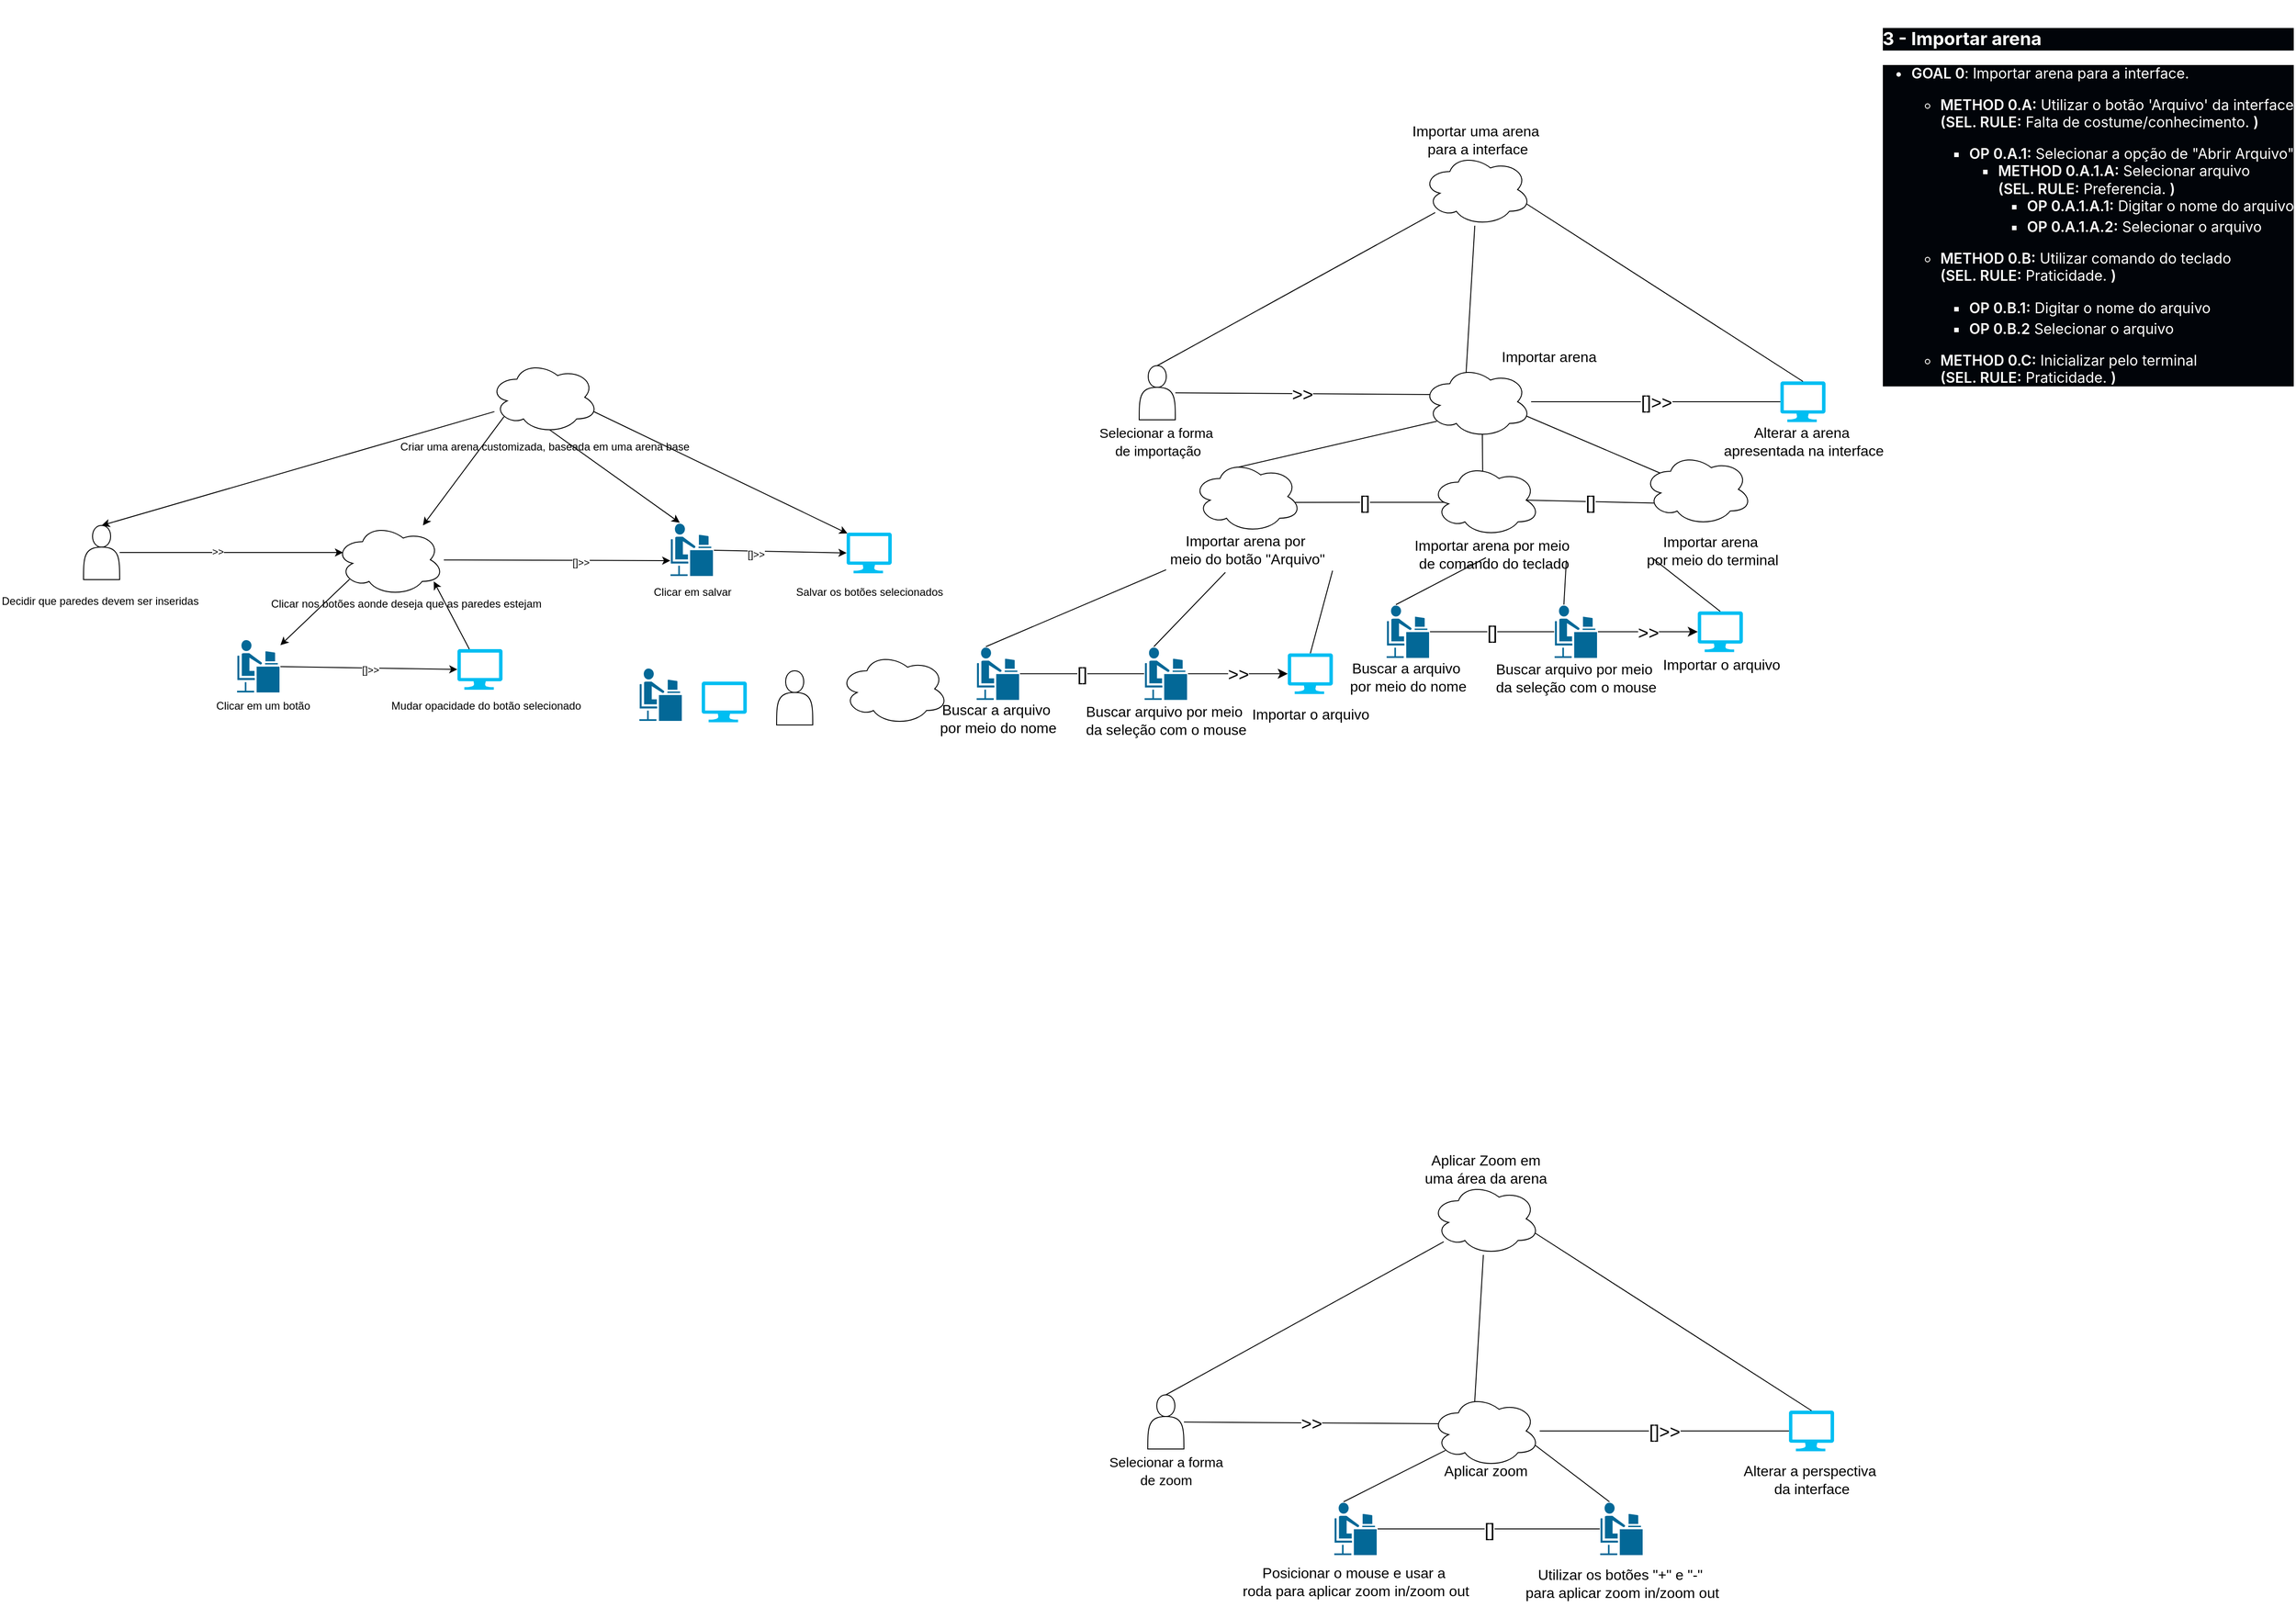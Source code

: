 <mxfile version="28.2.4">
  <diagram id="hxTzIv7vpmgUYz71Nf99" name="Página-1">
    <mxGraphModel dx="1486" dy="1631" grid="1" gridSize="10" guides="1" tooltips="1" connect="1" arrows="1" fold="1" page="0" pageScale="1" pageWidth="827" pageHeight="1169" math="0" shadow="0">
      <root>
        <mxCell id="0" />
        <mxCell id="1" parent="0" />
        <mxCell id="KDZxVL8id48o2jDcS9Ab-3" value="" style="shape=actor;whiteSpace=wrap;html=1;" vertex="1" parent="1">
          <mxGeometry x="930" y="83" width="40" height="60" as="geometry" />
        </mxCell>
        <mxCell id="KDZxVL8id48o2jDcS9Ab-5" style="rounded=0;orthogonalLoop=1;jettySize=auto;html=1;entryX=0.5;entryY=0;entryDx=0;entryDy=0;" edge="1" parent="1" source="KDZxVL8id48o2jDcS9Ab-10" target="KDZxVL8id48o2jDcS9Ab-8">
          <mxGeometry relative="1" as="geometry" />
        </mxCell>
        <mxCell id="KDZxVL8id48o2jDcS9Ab-6" style="edgeStyle=orthogonalEdgeStyle;rounded=0;orthogonalLoop=1;jettySize=auto;html=1;entryX=0.07;entryY=0.4;entryDx=0;entryDy=0;entryPerimeter=0;" edge="1" parent="1" source="KDZxVL8id48o2jDcS9Ab-8" target="KDZxVL8id48o2jDcS9Ab-21">
          <mxGeometry relative="1" as="geometry">
            <mxPoint x="491.99" y="-48" as="targetPoint" />
          </mxGeometry>
        </mxCell>
        <mxCell id="KDZxVL8id48o2jDcS9Ab-7" value="&amp;gt;&amp;gt;" style="edgeLabel;html=1;align=center;verticalAlign=middle;resizable=0;points=[];" vertex="1" connectable="0" parent="KDZxVL8id48o2jDcS9Ab-6">
          <mxGeometry x="-0.123" y="1" relative="1" as="geometry">
            <mxPoint as="offset" />
          </mxGeometry>
        </mxCell>
        <mxCell id="KDZxVL8id48o2jDcS9Ab-8" value="" style="shape=actor;whiteSpace=wrap;html=1;" vertex="1" parent="1">
          <mxGeometry x="162.5" y="-78" width="40" height="60" as="geometry" />
        </mxCell>
        <mxCell id="KDZxVL8id48o2jDcS9Ab-9" style="edgeStyle=none;rounded=0;orthogonalLoop=1;jettySize=auto;html=1;exitX=0.13;exitY=0.77;exitDx=0;exitDy=0;exitPerimeter=0;" edge="1" parent="1" source="KDZxVL8id48o2jDcS9Ab-10">
          <mxGeometry relative="1" as="geometry">
            <mxPoint x="538.36" y="-78" as="targetPoint" />
          </mxGeometry>
        </mxCell>
        <mxCell id="KDZxVL8id48o2jDcS9Ab-10" value="" style="ellipse;shape=cloud;whiteSpace=wrap;html=1;" vertex="1" parent="1">
          <mxGeometry x="612.5" y="-260" width="120" height="80" as="geometry" />
        </mxCell>
        <mxCell id="KDZxVL8id48o2jDcS9Ab-11" value="Criar uma arena customizada, baseada em uma arena base" style="text;html=1;align=center;verticalAlign=middle;resizable=0;points=[];autosize=1;strokeColor=none;fillColor=none;" vertex="1" parent="1">
          <mxGeometry x="502.5" y="-180" width="340" height="30" as="geometry" />
        </mxCell>
        <mxCell id="KDZxVL8id48o2jDcS9Ab-12" value="Decidir que paredes devem ser inseridas" style="text;whiteSpace=wrap;" vertex="1" parent="1">
          <mxGeometry x="70" y="-8" width="225" height="40" as="geometry" />
        </mxCell>
        <mxCell id="KDZxVL8id48o2jDcS9Ab-13" value="Salvar os botões selecionados" style="text;whiteSpace=wrap;align=center;" vertex="1" parent="1">
          <mxGeometry x="932.5" y="-18" width="200" height="40" as="geometry" />
        </mxCell>
        <mxCell id="KDZxVL8id48o2jDcS9Ab-14" value="" style="shape=mxgraph.cisco.people.androgenous_person;html=1;pointerEvents=1;dashed=0;fillColor=#036897;strokeColor=#ffffff;strokeWidth=2;verticalLabelPosition=bottom;verticalAlign=top;align=center;outlineConnect=0;" vertex="1" parent="1">
          <mxGeometry x="811.5" y="-81" width="49" height="60" as="geometry" />
        </mxCell>
        <mxCell id="KDZxVL8id48o2jDcS9Ab-15" value="Clicar nos botões aonde deseja que as paredes estejam" style="text;whiteSpace=wrap;align=center;" vertex="1" parent="1">
          <mxGeometry x="354.5" y="-5" width="330" height="40" as="geometry" />
        </mxCell>
        <mxCell id="KDZxVL8id48o2jDcS9Ab-16" value="Clicar em salvar" style="text;whiteSpace=wrap;align=center;" vertex="1" parent="1">
          <mxGeometry x="777" y="-18" width="120" height="40" as="geometry" />
        </mxCell>
        <mxCell id="KDZxVL8id48o2jDcS9Ab-17" value="" style="verticalLabelPosition=bottom;html=1;verticalAlign=top;align=center;strokeColor=none;fillColor=#00BEF2;shape=mxgraph.azure.computer;pointerEvents=1;" vertex="1" parent="1">
          <mxGeometry x="1007.5" y="-70" width="50" height="45" as="geometry" />
        </mxCell>
        <mxCell id="KDZxVL8id48o2jDcS9Ab-18" style="edgeStyle=none;rounded=0;orthogonalLoop=1;jettySize=auto;html=1;exitX=0.55;exitY=0.95;exitDx=0;exitDy=0;exitPerimeter=0;entryX=0.23;entryY=0;entryDx=0;entryDy=0;entryPerimeter=0;" edge="1" parent="1" source="KDZxVL8id48o2jDcS9Ab-10" target="KDZxVL8id48o2jDcS9Ab-14">
          <mxGeometry relative="1" as="geometry" />
        </mxCell>
        <mxCell id="KDZxVL8id48o2jDcS9Ab-19" style="edgeStyle=none;rounded=0;orthogonalLoop=1;jettySize=auto;html=1;exitX=0.96;exitY=0.7;exitDx=0;exitDy=0;exitPerimeter=0;entryX=0.02;entryY=0.02;entryDx=0;entryDy=0;entryPerimeter=0;" edge="1" parent="1" source="KDZxVL8id48o2jDcS9Ab-10" target="KDZxVL8id48o2jDcS9Ab-17">
          <mxGeometry relative="1" as="geometry" />
        </mxCell>
        <mxCell id="KDZxVL8id48o2jDcS9Ab-20" style="edgeStyle=none;html=1;exitX=0.13;exitY=0.77;exitDx=0;exitDy=0;exitPerimeter=0;" edge="1" parent="1" source="KDZxVL8id48o2jDcS9Ab-21" target="KDZxVL8id48o2jDcS9Ab-22">
          <mxGeometry relative="1" as="geometry" />
        </mxCell>
        <mxCell id="KDZxVL8id48o2jDcS9Ab-21" value="" style="ellipse;shape=cloud;whiteSpace=wrap;html=1;" vertex="1" parent="1">
          <mxGeometry x="441.5" y="-80" width="120" height="80" as="geometry" />
        </mxCell>
        <mxCell id="KDZxVL8id48o2jDcS9Ab-22" value="" style="shape=mxgraph.cisco.people.androgenous_person;html=1;pointerEvents=1;dashed=0;fillColor=#036897;strokeColor=#ffffff;strokeWidth=2;verticalLabelPosition=bottom;verticalAlign=top;align=center;outlineConnect=0;" vertex="1" parent="1">
          <mxGeometry x="331.5" y="48" width="49" height="60" as="geometry" />
        </mxCell>
        <mxCell id="KDZxVL8id48o2jDcS9Ab-23" value="" style="verticalLabelPosition=bottom;html=1;verticalAlign=top;align=center;strokeColor=none;fillColor=#00BEF2;shape=mxgraph.azure.computer;pointerEvents=1;" vertex="1" parent="1">
          <mxGeometry x="576.5" y="59" width="50" height="45" as="geometry" />
        </mxCell>
        <mxCell id="KDZxVL8id48o2jDcS9Ab-24" style="edgeStyle=none;html=1;entryX=0.907;entryY=0.8;entryDx=0;entryDy=0;entryPerimeter=0;" edge="1" parent="1" source="KDZxVL8id48o2jDcS9Ab-23" target="KDZxVL8id48o2jDcS9Ab-21">
          <mxGeometry relative="1" as="geometry" />
        </mxCell>
        <mxCell id="KDZxVL8id48o2jDcS9Ab-25" style="edgeStyle=none;html=1;entryX=0;entryY=0.5;entryDx=0;entryDy=0;entryPerimeter=0;" edge="1" parent="1" source="KDZxVL8id48o2jDcS9Ab-22" target="KDZxVL8id48o2jDcS9Ab-23">
          <mxGeometry relative="1" as="geometry" />
        </mxCell>
        <mxCell id="KDZxVL8id48o2jDcS9Ab-26" value="[]&amp;gt;&amp;gt;" style="edgeLabel;html=1;align=center;verticalAlign=middle;resizable=0;points=[];" vertex="1" connectable="0" parent="KDZxVL8id48o2jDcS9Ab-25">
          <mxGeometry x="0.009" y="-2" relative="1" as="geometry">
            <mxPoint as="offset" />
          </mxGeometry>
        </mxCell>
        <mxCell id="KDZxVL8id48o2jDcS9Ab-27" value="Clicar em um botão" style="text;html=1;align=center;verticalAlign=middle;resizable=0;points=[];autosize=1;strokeColor=none;fillColor=none;" vertex="1" parent="1">
          <mxGeometry x="299.5" y="109" width="122" height="26" as="geometry" />
        </mxCell>
        <mxCell id="KDZxVL8id48o2jDcS9Ab-28" value="Mudar opacidade do botão selecionado" style="text;html=1;align=center;verticalAlign=middle;resizable=0;points=[];autosize=1;strokeColor=none;fillColor=none;" vertex="1" parent="1">
          <mxGeometry x="493.5" y="109" width="228" height="26" as="geometry" />
        </mxCell>
        <mxCell id="KDZxVL8id48o2jDcS9Ab-29" style="edgeStyle=none;html=1;entryX=0.016;entryY=0.7;entryDx=0;entryDy=0;entryPerimeter=0;" edge="1" parent="1" source="KDZxVL8id48o2jDcS9Ab-21" target="KDZxVL8id48o2jDcS9Ab-14">
          <mxGeometry relative="1" as="geometry" />
        </mxCell>
        <mxCell id="KDZxVL8id48o2jDcS9Ab-30" value="[]&amp;gt;&amp;gt;" style="edgeLabel;html=1;align=center;verticalAlign=middle;resizable=0;points=[];" vertex="1" connectable="0" parent="KDZxVL8id48o2jDcS9Ab-29">
          <mxGeometry x="0.203" y="-2" relative="1" as="geometry">
            <mxPoint as="offset" />
          </mxGeometry>
        </mxCell>
        <mxCell id="KDZxVL8id48o2jDcS9Ab-31" style="edgeStyle=none;html=1;entryX=0;entryY=0.5;entryDx=0;entryDy=0;entryPerimeter=0;" edge="1" parent="1" source="KDZxVL8id48o2jDcS9Ab-14" target="KDZxVL8id48o2jDcS9Ab-17">
          <mxGeometry relative="1" as="geometry" />
        </mxCell>
        <mxCell id="KDZxVL8id48o2jDcS9Ab-32" value="[]&amp;gt;&amp;gt;" style="edgeLabel;html=1;align=center;verticalAlign=middle;resizable=0;points=[];" vertex="1" connectable="0" parent="KDZxVL8id48o2jDcS9Ab-31">
          <mxGeometry x="-0.376" y="-3" relative="1" as="geometry">
            <mxPoint as="offset" />
          </mxGeometry>
        </mxCell>
        <mxCell id="KDZxVL8id48o2jDcS9Ab-67" value="" style="shape=mxgraph.cisco.people.androgenous_person;html=1;pointerEvents=1;dashed=0;fillColor=light-dark(#036897,#0000CC);strokeColor=#ffffff;strokeWidth=2;verticalLabelPosition=bottom;verticalAlign=top;align=center;outlineConnect=0;" vertex="1" parent="1">
          <mxGeometry x="777" y="79.5" width="49" height="60" as="geometry" />
        </mxCell>
        <mxCell id="KDZxVL8id48o2jDcS9Ab-68" value="" style="verticalLabelPosition=bottom;html=1;verticalAlign=top;align=center;strokeColor=none;fillColor=light-dark(#00BEF2,#3333FF);shape=mxgraph.azure.computer;pointerEvents=1;" vertex="1" parent="1">
          <mxGeometry x="847" y="95" width="50" height="45" as="geometry" />
        </mxCell>
        <mxCell id="KDZxVL8id48o2jDcS9Ab-71" style="rounded=0;orthogonalLoop=1;jettySize=auto;html=1;entryX=0.5;entryY=0;entryDx=0;entryDy=0;fontSize=12;startSize=8;endSize=8;endArrow=none;endFill=0;" edge="1" source="KDZxVL8id48o2jDcS9Ab-72" target="KDZxVL8id48o2jDcS9Ab-74" parent="1">
          <mxGeometry relative="1" as="geometry" />
        </mxCell>
        <mxCell id="KDZxVL8id48o2jDcS9Ab-72" value="" style="ellipse;shape=cloud;whiteSpace=wrap;html=1;" vertex="1" parent="1">
          <mxGeometry x="1655" y="650" width="120" height="80" as="geometry" />
        </mxCell>
        <mxCell id="KDZxVL8id48o2jDcS9Ab-73" value="Aplicar Zoom em&lt;div&gt;uma área da arena&lt;/div&gt;" style="text;html=1;align=center;verticalAlign=middle;resizable=0;points=[];autosize=1;strokeColor=none;fillColor=none;fontSize=16;" vertex="1" parent="1">
          <mxGeometry x="1635" y="610" width="160" height="50" as="geometry" />
        </mxCell>
        <mxCell id="KDZxVL8id48o2jDcS9Ab-74" value="" style="shape=actor;whiteSpace=wrap;html=1;" vertex="1" parent="1">
          <mxGeometry x="1341" y="885" width="40" height="60" as="geometry" />
        </mxCell>
        <mxCell id="KDZxVL8id48o2jDcS9Ab-75" value="&lt;font style=&quot;font-size: 15px;&quot;&gt;Selecionar a forma&lt;/font&gt;&lt;div&gt;&lt;font style=&quot;font-size: 15px;&quot;&gt;de zoom&lt;/font&gt;&lt;/div&gt;" style="text;html=1;align=center;verticalAlign=middle;resizable=0;points=[];autosize=1;strokeColor=none;fillColor=none;fontSize=16;" vertex="1" parent="1">
          <mxGeometry x="1286" y="944" width="150" height="50" as="geometry" />
        </mxCell>
        <mxCell id="KDZxVL8id48o2jDcS9Ab-76" value="" style="shape=mxgraph.cisco.people.androgenous_person;html=1;pointerEvents=1;dashed=0;fillColor=light-dark(#036897,#0000CC);strokeColor=#ffffff;strokeWidth=2;verticalLabelPosition=bottom;verticalAlign=top;align=center;outlineConnect=0;" vertex="1" parent="1">
          <mxGeometry x="1546.5" y="1003.5" width="49" height="60" as="geometry" />
        </mxCell>
        <mxCell id="KDZxVL8id48o2jDcS9Ab-77" value="" style="ellipse;shape=cloud;whiteSpace=wrap;html=1;" vertex="1" parent="1">
          <mxGeometry x="1655" y="885" width="120" height="80" as="geometry" />
        </mxCell>
        <mxCell id="KDZxVL8id48o2jDcS9Ab-84" value="Posicionar o mouse e usar a&amp;nbsp;&lt;div&gt;roda para aplicar zoom in/zoom out&lt;/div&gt;" style="text;html=1;align=center;verticalAlign=middle;resizable=0;points=[];autosize=1;strokeColor=none;fillColor=none;fontSize=16;" vertex="1" parent="1">
          <mxGeometry x="1436" y="1066.5" width="270" height="50" as="geometry" />
        </mxCell>
        <mxCell id="KDZxVL8id48o2jDcS9Ab-85" value="" style="shape=mxgraph.cisco.people.androgenous_person;html=1;pointerEvents=1;dashed=0;fillColor=light-dark(#036897,#3333FF);strokeColor=#ffffff;strokeWidth=2;verticalLabelPosition=bottom;verticalAlign=top;align=center;outlineConnect=0;" vertex="1" parent="1">
          <mxGeometry x="1841" y="1003.5" width="49" height="60" as="geometry" />
        </mxCell>
        <mxCell id="KDZxVL8id48o2jDcS9Ab-87" value="Utilizar os botões &quot;+&quot; e &quot;-&quot;&amp;nbsp;&lt;div&gt;para aplicar zoom in/zoom out&lt;/div&gt;" style="text;html=1;align=center;verticalAlign=middle;resizable=0;points=[];autosize=1;strokeColor=none;fillColor=none;fontSize=16;" vertex="1" parent="1">
          <mxGeometry x="1745.5" y="1069" width="240" height="50" as="geometry" />
        </mxCell>
        <mxCell id="KDZxVL8id48o2jDcS9Ab-90" value="Alterar a perspectiva&amp;nbsp;&lt;div&gt;da interface&lt;/div&gt;" style="text;html=1;align=center;verticalAlign=middle;resizable=0;points=[];autosize=1;strokeColor=none;fillColor=none;fontSize=16;" vertex="1" parent="1">
          <mxGeometry x="1991" y="953.5" width="170" height="50" as="geometry" />
        </mxCell>
        <mxCell id="KDZxVL8id48o2jDcS9Ab-93" value="" style="verticalLabelPosition=bottom;html=1;verticalAlign=top;align=center;strokeColor=none;fillColor=light-dark(#00BEF2,#3333FF);shape=mxgraph.azure.computer;pointerEvents=1;" vertex="1" parent="1">
          <mxGeometry x="2051" y="902.5" width="50" height="45" as="geometry" />
        </mxCell>
        <mxCell id="KDZxVL8id48o2jDcS9Ab-96" value="Aplicar zoom" style="text;html=1;align=center;verticalAlign=middle;resizable=0;points=[];autosize=1;strokeColor=none;fillColor=none;fontSize=16;" vertex="1" parent="1">
          <mxGeometry x="1655" y="954" width="120" height="30" as="geometry" />
        </mxCell>
        <mxCell id="KDZxVL8id48o2jDcS9Ab-97" value="&lt;font style=&quot;font-size: 20px;&quot;&gt;&amp;gt;&amp;gt;&lt;/font&gt;" style="edgeStyle=none;curved=1;rounded=0;orthogonalLoop=1;jettySize=auto;html=1;entryX=0.07;entryY=0.4;entryDx=0;entryDy=0;entryPerimeter=0;fontSize=12;startSize=8;endSize=8;endArrow=none;endFill=0;" edge="1" parent="1" source="KDZxVL8id48o2jDcS9Ab-74" target="KDZxVL8id48o2jDcS9Ab-77">
          <mxGeometry relative="1" as="geometry" />
        </mxCell>
        <mxCell id="KDZxVL8id48o2jDcS9Ab-98" style="edgeStyle=none;curved=1;rounded=0;orthogonalLoop=1;jettySize=auto;html=1;exitX=0.13;exitY=0.77;exitDx=0;exitDy=0;exitPerimeter=0;entryX=0.23;entryY=0;entryDx=0;entryDy=0;entryPerimeter=0;fontSize=12;startSize=8;endSize=8;endArrow=none;endFill=0;" edge="1" parent="1" source="KDZxVL8id48o2jDcS9Ab-77" target="KDZxVL8id48o2jDcS9Ab-76">
          <mxGeometry relative="1" as="geometry" />
        </mxCell>
        <mxCell id="KDZxVL8id48o2jDcS9Ab-99" style="edgeStyle=none;curved=1;rounded=0;orthogonalLoop=1;jettySize=auto;html=1;exitX=0.96;exitY=0.7;exitDx=0;exitDy=0;exitPerimeter=0;entryX=0.23;entryY=0;entryDx=0;entryDy=0;entryPerimeter=0;fontSize=12;startSize=8;endSize=8;endArrow=none;endFill=0;" edge="1" parent="1" source="KDZxVL8id48o2jDcS9Ab-77" target="KDZxVL8id48o2jDcS9Ab-85">
          <mxGeometry relative="1" as="geometry" />
        </mxCell>
        <mxCell id="KDZxVL8id48o2jDcS9Ab-100" value="&lt;font style=&quot;font-size: 20px;&quot;&gt;[]&lt;/font&gt;" style="edgeStyle=none;curved=1;rounded=0;orthogonalLoop=1;jettySize=auto;html=1;entryX=0.01;entryY=0.5;entryDx=0;entryDy=0;entryPerimeter=0;fontSize=12;startSize=8;endSize=8;endArrow=none;endFill=0;" edge="1" parent="1" source="KDZxVL8id48o2jDcS9Ab-76" target="KDZxVL8id48o2jDcS9Ab-85">
          <mxGeometry relative="1" as="geometry" />
        </mxCell>
        <mxCell id="KDZxVL8id48o2jDcS9Ab-101" style="edgeStyle=none;curved=1;rounded=0;orthogonalLoop=1;jettySize=auto;html=1;entryX=0.4;entryY=0.1;entryDx=0;entryDy=0;entryPerimeter=0;fontSize=12;startSize=8;endSize=8;endArrow=none;endFill=0;" edge="1" parent="1" source="KDZxVL8id48o2jDcS9Ab-72" target="KDZxVL8id48o2jDcS9Ab-77">
          <mxGeometry relative="1" as="geometry" />
        </mxCell>
        <mxCell id="KDZxVL8id48o2jDcS9Ab-102" value="&lt;font style=&quot;font-size: 20px;&quot;&gt;[]&amp;gt;&amp;gt;&lt;/font&gt;" style="edgeStyle=none;curved=1;rounded=0;orthogonalLoop=1;jettySize=auto;html=1;entryX=0;entryY=0.5;entryDx=0;entryDy=0;entryPerimeter=0;fontSize=12;startSize=8;endSize=8;endArrow=none;endFill=0;" edge="1" parent="1" source="KDZxVL8id48o2jDcS9Ab-77" target="KDZxVL8id48o2jDcS9Ab-93">
          <mxGeometry relative="1" as="geometry" />
        </mxCell>
        <mxCell id="KDZxVL8id48o2jDcS9Ab-103" style="edgeStyle=none;curved=1;rounded=0;orthogonalLoop=1;jettySize=auto;html=1;exitX=0.96;exitY=0.7;exitDx=0;exitDy=0;exitPerimeter=0;entryX=0.5;entryY=0;entryDx=0;entryDy=0;entryPerimeter=0;fontSize=12;startSize=8;endSize=8;endArrow=none;endFill=0;" edge="1" parent="1" source="KDZxVL8id48o2jDcS9Ab-72" target="KDZxVL8id48o2jDcS9Ab-93">
          <mxGeometry relative="1" as="geometry" />
        </mxCell>
        <mxCell id="KDZxVL8id48o2jDcS9Ab-104" value="&lt;div style=&quot;box-sizing: border-box; position: relative; color: rgb(255, 255, 255); font-family: -apple-system, BlinkMacSystemFont, &amp;quot;Segoe UI&amp;quot;, &amp;quot;Noto Sans&amp;quot;, Helvetica, Arial, sans-serif, &amp;quot;Apple Color Emoji&amp;quot;, &amp;quot;Segoe UI Emoji&amp;quot;; text-align: start; text-wrap-mode: wrap; background-color: rgb(1, 4, 9);&quot; dir=&quot;auto&quot; class=&quot;markdown-heading&quot;&gt;&lt;h3 style=&quot;box-sizing: border-box; margin-top: 24px; margin-bottom: 16px; font-size: 1.25em; line-height: 1.25;&quot; dir=&quot;auto&quot; class=&quot;heading-element&quot; tabindex=&quot;-1&quot;&gt;3 - Importar arena&lt;/h3&gt;&lt;a style=&quot;box-sizing: border-box; background-color: rgba(0, 0, 0, 0); color: rgb(116, 185, 255); float: left; padding-right: 4px; margin: auto; line-height: 1; position: absolute; top: 12.5px; left: -28px; display: flex; width: 28px; height: 28px; border-radius: 6px; opacity: 0; justify-content: center; align-items: center; transform: translateY(-50%); text-underline-offset: 0.2rem;&quot; href=&quot;https://github.com/mdarce765/ProjetoIHC/blob/main/Arquivos/Documentos/5_analise_tarefas.md#3---importar-arena-1&quot; aria-label=&quot;Permalink: 3 - Importar arena&quot; class=&quot;anchor&quot; id=&quot;user-content-3---importar-arena-1&quot;&gt;&lt;svg aria-hidden=&quot;true&quot; height=&quot;16&quot; width=&quot;16&quot; version=&quot;1.1&quot; viewBox=&quot;0 0 16 16&quot; class=&quot;octicon octicon-link&quot;&gt;&lt;path d=&quot;m7.775 3.275 1.25-1.25a3.5 3.5 0 1 1 4.95 4.95l-2.5 2.5a3.5 3.5 0 0 1-4.95 0 .751.751 0 0 1 .018-1.042.751.751 0 0 1 1.042-.018 1.998 1.998 0 0 0 2.83 0l2.5-2.5a2.002 2.002 0 0 0-2.83-2.83l-1.25 1.25a.751.751 0 0 1-1.042-.018.751.751 0 0 1-.018-1.042Zm-4.69 9.64a1.998 1.998 0 0 0 2.83 0l1.25-1.25a.751.751 0 0 1 1.042.018.751.751 0 0 1 .018 1.042l-1.25 1.25a3.5 3.5 0 1 1-4.95-4.95l2.5-2.5a3.5 3.5 0 0 1 4.95 0 .751.751 0 0 1-.018 1.042.751.751 0 0 1-1.042.018 1.998 1.998 0 0 0-2.83 0l-2.5 2.5a1.998 1.998 0 0 0 0 2.83Z&quot;&gt;&lt;/path&gt;&lt;/svg&gt;&lt;/a&gt;&lt;/div&gt;&lt;ul style=&quot;box-sizing: border-box; padding-left: 2em; margin-top: 0px; margin-bottom: 16px; color: rgb(255, 255, 255); font-family: -apple-system, BlinkMacSystemFont, &amp;quot;Segoe UI&amp;quot;, &amp;quot;Noto Sans&amp;quot;, Helvetica, Arial, sans-serif, &amp;quot;Apple Color Emoji&amp;quot;, &amp;quot;Segoe UI Emoji&amp;quot;; text-align: start; text-wrap-mode: wrap; background-color: rgb(1, 4, 9);&quot; dir=&quot;auto&quot;&gt;&lt;li style=&quot;box-sizing: border-box;&quot;&gt;&lt;span style=&quot;box-sizing: border-box; font-weight: 600;&quot;&gt;GOAL 0&lt;/span&gt;: Importar arena para a interface.&lt;ul style=&quot;box-sizing: border-box; padding-left: 2em; margin-top: 0px; margin-bottom: 0px;&quot; dir=&quot;auto&quot;&gt;&lt;li style=&quot;box-sizing: border-box;&quot;&gt;&lt;p style=&quot;box-sizing: border-box; margin-top: 16px; margin-bottom: 16px;&quot; dir=&quot;auto&quot;&gt;&lt;span style=&quot;box-sizing: border-box; font-weight: 600;&quot;&gt;METHOD 0.A:&lt;/span&gt;&amp;nbsp;Utilizar o botão &#39;Arquivo&#39; da interface&lt;br style=&quot;box-sizing: border-box;&quot;&gt;&lt;span style=&quot;box-sizing: border-box; font-weight: 600;&quot;&gt;(SEL. RULE:&lt;/span&gt;&amp;nbsp;Falta de costume/conhecimento.&amp;nbsp;&lt;span style=&quot;box-sizing: border-box; font-weight: 600;&quot;&gt;)&lt;/span&gt;&lt;/p&gt;&lt;ul style=&quot;box-sizing: border-box; padding-left: 2em; margin-top: 0px; margin-bottom: 0px;&quot; dir=&quot;auto&quot;&gt;&lt;li style=&quot;box-sizing: border-box;&quot;&gt;&lt;span style=&quot;box-sizing: border-box; font-weight: 600;&quot;&gt;OP 0.A.1:&lt;/span&gt;&amp;nbsp;Selecionar a opção de &quot;Abrir Arquivo&quot;&lt;ul style=&quot;box-sizing: border-box; padding-left: 2em; margin-top: 0px; margin-bottom: 0px;&quot; dir=&quot;auto&quot;&gt;&lt;li style=&quot;box-sizing: border-box;&quot;&gt;&lt;span style=&quot;box-sizing: border-box; font-weight: 600;&quot;&gt;METHOD 0.A.1.A:&lt;/span&gt;&amp;nbsp;Selecionar arquivo&lt;br style=&quot;box-sizing: border-box;&quot;&gt;&lt;span style=&quot;box-sizing: border-box; font-weight: 600;&quot;&gt;(SEL. RULE:&lt;/span&gt;&amp;nbsp;Preferencia.&amp;nbsp;&lt;span style=&quot;box-sizing: border-box; font-weight: 600;&quot;&gt;)&lt;/span&gt;&lt;ul style=&quot;box-sizing: border-box; padding-left: 2em; margin-top: 0px; margin-bottom: 0px;&quot; dir=&quot;auto&quot;&gt;&lt;li style=&quot;box-sizing: border-box;&quot;&gt;&lt;span style=&quot;box-sizing: border-box; font-weight: 600;&quot;&gt;OP 0.A.1.A.1:&lt;/span&gt;&amp;nbsp;Digitar o nome do arquivo&lt;/li&gt;&lt;li style=&quot;box-sizing: border-box; margin-top: 0.25em;&quot;&gt;&lt;span style=&quot;box-sizing: border-box; font-weight: 600;&quot;&gt;OP 0.A.1.A.2:&lt;/span&gt;&amp;nbsp;Selecionar o arquivo&lt;/li&gt;&lt;/ul&gt;&lt;/li&gt;&lt;/ul&gt;&lt;/li&gt;&lt;/ul&gt;&lt;/li&gt;&lt;li style=&quot;box-sizing: border-box; margin-top: 0.25em;&quot;&gt;&lt;p style=&quot;box-sizing: border-box; margin-top: 16px; margin-bottom: 16px;&quot; dir=&quot;auto&quot;&gt;&lt;span style=&quot;box-sizing: border-box; font-weight: 600;&quot;&gt;METHOD 0.B:&lt;/span&gt;&amp;nbsp;Utilizar comando do teclado&lt;br style=&quot;box-sizing: border-box;&quot;&gt;&lt;span style=&quot;box-sizing: border-box; font-weight: 600;&quot;&gt;(SEL. RULE:&lt;/span&gt;&amp;nbsp;Praticidade.&amp;nbsp;&lt;span style=&quot;box-sizing: border-box; font-weight: 600;&quot;&gt;)&lt;/span&gt;&lt;/p&gt;&lt;ul style=&quot;box-sizing: border-box; padding-left: 2em; margin-top: 0px; margin-bottom: 0px;&quot; dir=&quot;auto&quot;&gt;&lt;li style=&quot;box-sizing: border-box;&quot;&gt;&lt;span style=&quot;box-sizing: border-box; font-weight: 600;&quot;&gt;OP 0.B.1:&lt;/span&gt;&amp;nbsp;Digitar o nome do arquivo&lt;/li&gt;&lt;li style=&quot;box-sizing: border-box; margin-top: 0.25em;&quot;&gt;&lt;span style=&quot;box-sizing: border-box; font-weight: 600;&quot;&gt;OP 0.B.2&lt;/span&gt;&amp;nbsp;Selecionar o arquivo&lt;/li&gt;&lt;/ul&gt;&lt;/li&gt;&lt;li style=&quot;box-sizing: border-box; margin-top: 0.25em;&quot;&gt;&lt;p style=&quot;box-sizing: border-box; margin-top: 16px; margin-bottom: 16px;&quot; dir=&quot;auto&quot;&gt;&lt;span style=&quot;box-sizing: border-box; font-weight: 600;&quot;&gt;METHOD 0.C:&lt;/span&gt;&amp;nbsp;Inicializar pelo terminal&lt;br style=&quot;box-sizing: border-box;&quot;&gt;&lt;span style=&quot;box-sizing: border-box; font-weight: 600;&quot;&gt;(SEL. RULE:&lt;/span&gt;&amp;nbsp;Praticidade.&amp;nbsp;&lt;span style=&quot;box-sizing: border-box; font-weight: 600;&quot;&gt;)&lt;/span&gt;&lt;/p&gt;&lt;/li&gt;&lt;/ul&gt;&lt;/li&gt;&lt;/ul&gt;" style="text;html=1;align=center;verticalAlign=middle;resizable=0;points=[];autosize=1;strokeColor=none;fillColor=none;fontSize=16;" vertex="1" parent="1">
          <mxGeometry x="2151.5" y="-660" width="460" height="450" as="geometry" />
        </mxCell>
        <mxCell id="KDZxVL8id48o2jDcS9Ab-105" style="rounded=0;orthogonalLoop=1;jettySize=auto;html=1;entryX=0.5;entryY=0;entryDx=0;entryDy=0;fontSize=12;startSize=8;endSize=8;endArrow=none;endFill=0;" edge="1" source="KDZxVL8id48o2jDcS9Ab-106" target="KDZxVL8id48o2jDcS9Ab-108" parent="1">
          <mxGeometry relative="1" as="geometry" />
        </mxCell>
        <mxCell id="KDZxVL8id48o2jDcS9Ab-106" value="" style="ellipse;shape=cloud;whiteSpace=wrap;html=1;" vertex="1" parent="1">
          <mxGeometry x="1645.5" y="-490" width="120" height="80" as="geometry" />
        </mxCell>
        <mxCell id="KDZxVL8id48o2jDcS9Ab-107" value="Importar uma arena&amp;nbsp;&lt;div&gt;para a interface&lt;/div&gt;" style="text;html=1;align=center;verticalAlign=middle;resizable=0;points=[];autosize=1;strokeColor=none;fillColor=none;fontSize=16;" vertex="1" parent="1">
          <mxGeometry x="1620.5" y="-530" width="170" height="50" as="geometry" />
        </mxCell>
        <mxCell id="KDZxVL8id48o2jDcS9Ab-108" value="" style="shape=actor;whiteSpace=wrap;html=1;" vertex="1" parent="1">
          <mxGeometry x="1331.5" y="-255" width="40" height="60" as="geometry" />
        </mxCell>
        <mxCell id="KDZxVL8id48o2jDcS9Ab-109" value="&lt;span style=&quot;font-size: 15px;&quot;&gt;Selecionar a forma&amp;nbsp;&lt;/span&gt;&lt;div&gt;&lt;span style=&quot;font-size: 15px;&quot;&gt;de importação&lt;/span&gt;&lt;/div&gt;" style="text;html=1;align=center;verticalAlign=middle;resizable=0;points=[];autosize=1;strokeColor=none;fillColor=none;fontSize=16;" vertex="1" parent="1">
          <mxGeometry x="1276.5" y="-196" width="150" height="50" as="geometry" />
        </mxCell>
        <mxCell id="KDZxVL8id48o2jDcS9Ab-111" value="" style="ellipse;shape=cloud;whiteSpace=wrap;html=1;" vertex="1" parent="1">
          <mxGeometry x="1645.5" y="-255" width="120" height="80" as="geometry" />
        </mxCell>
        <mxCell id="KDZxVL8id48o2jDcS9Ab-112" value="Importar arena por&amp;nbsp;&lt;div&gt;meio do botão &quot;Arquivo&quot;&lt;/div&gt;" style="text;html=1;align=center;verticalAlign=middle;resizable=0;points=[];autosize=1;strokeColor=none;fillColor=none;fontSize=16;" vertex="1" parent="1">
          <mxGeometry x="1356" y="-76" width="190" height="50" as="geometry" />
        </mxCell>
        <mxCell id="KDZxVL8id48o2jDcS9Ab-114" value="Importar arena por meio&amp;nbsp;&lt;div&gt;de comando do teclado&lt;/div&gt;" style="text;html=1;align=center;verticalAlign=middle;resizable=0;points=[];autosize=1;strokeColor=none;fillColor=none;fontSize=16;" vertex="1" parent="1">
          <mxGeometry x="1623.5" y="-71" width="200" height="50" as="geometry" />
        </mxCell>
        <mxCell id="KDZxVL8id48o2jDcS9Ab-115" value="Alterar a arena&amp;nbsp;&lt;div&gt;apresentada na interface&lt;/div&gt;" style="text;html=1;align=center;verticalAlign=middle;resizable=0;points=[];autosize=1;strokeColor=none;fillColor=none;fontSize=16;" vertex="1" parent="1">
          <mxGeometry x="1966.5" y="-196" width="200" height="50" as="geometry" />
        </mxCell>
        <mxCell id="KDZxVL8id48o2jDcS9Ab-116" value="" style="verticalLabelPosition=bottom;html=1;verticalAlign=top;align=center;strokeColor=none;fillColor=light-dark(#00BEF2,#3333FF);shape=mxgraph.azure.computer;pointerEvents=1;" vertex="1" parent="1">
          <mxGeometry x="2041.5" y="-237.5" width="50" height="45" as="geometry" />
        </mxCell>
        <mxCell id="KDZxVL8id48o2jDcS9Ab-117" value="Importar arena" style="text;html=1;align=center;verticalAlign=middle;resizable=0;points=[];autosize=1;strokeColor=none;fillColor=none;fontSize=16;" vertex="1" parent="1">
          <mxGeometry x="1720" y="-280" width="130" height="30" as="geometry" />
        </mxCell>
        <mxCell id="KDZxVL8id48o2jDcS9Ab-118" value="&lt;font style=&quot;font-size: 20px;&quot;&gt;&amp;gt;&amp;gt;&lt;/font&gt;" style="edgeStyle=none;curved=1;rounded=0;orthogonalLoop=1;jettySize=auto;html=1;entryX=0.07;entryY=0.4;entryDx=0;entryDy=0;entryPerimeter=0;fontSize=12;startSize=8;endSize=8;endArrow=none;endFill=0;" edge="1" source="KDZxVL8id48o2jDcS9Ab-108" target="KDZxVL8id48o2jDcS9Ab-111" parent="1">
          <mxGeometry relative="1" as="geometry" />
        </mxCell>
        <mxCell id="KDZxVL8id48o2jDcS9Ab-119" style="edgeStyle=none;curved=1;rounded=0;orthogonalLoop=1;jettySize=auto;html=1;exitX=0.13;exitY=0.77;exitDx=0;exitDy=0;exitPerimeter=0;entryX=0.4;entryY=0.1;entryDx=0;entryDy=0;entryPerimeter=0;fontSize=12;startSize=8;endSize=8;endArrow=none;endFill=0;" edge="1" source="KDZxVL8id48o2jDcS9Ab-111" target="KDZxVL8id48o2jDcS9Ab-130" parent="1">
          <mxGeometry relative="1" as="geometry">
            <mxPoint x="1437.77" y="-133.5" as="targetPoint" />
          </mxGeometry>
        </mxCell>
        <mxCell id="KDZxVL8id48o2jDcS9Ab-121" value="&lt;font style=&quot;font-size: 20px;&quot;&gt;[]&lt;/font&gt;" style="edgeStyle=none;curved=1;rounded=0;orthogonalLoop=1;jettySize=auto;html=1;fontSize=12;startSize=8;endSize=8;endArrow=none;endFill=0;exitX=0.742;exitY=0.581;exitDx=0;exitDy=0;exitPerimeter=0;entryX=0.229;entryY=0.53;entryDx=0;entryDy=0;entryPerimeter=0;" edge="1" source="KDZxVL8id48o2jDcS9Ab-130" target="KDZxVL8id48o2jDcS9Ab-132" parent="1">
          <mxGeometry relative="1" as="geometry">
            <mxPoint x="1475.5" y="-103.5" as="sourcePoint" />
            <mxPoint x="1690" y="-103" as="targetPoint" />
          </mxGeometry>
        </mxCell>
        <mxCell id="KDZxVL8id48o2jDcS9Ab-122" style="edgeStyle=none;curved=1;rounded=0;orthogonalLoop=1;jettySize=auto;html=1;entryX=0.4;entryY=0.1;entryDx=0;entryDy=0;entryPerimeter=0;fontSize=12;startSize=8;endSize=8;endArrow=none;endFill=0;" edge="1" source="KDZxVL8id48o2jDcS9Ab-106" target="KDZxVL8id48o2jDcS9Ab-111" parent="1">
          <mxGeometry relative="1" as="geometry" />
        </mxCell>
        <mxCell id="KDZxVL8id48o2jDcS9Ab-123" value="&lt;font style=&quot;font-size: 20px;&quot;&gt;[]&amp;gt;&amp;gt;&lt;/font&gt;" style="edgeStyle=none;curved=1;rounded=0;orthogonalLoop=1;jettySize=auto;html=1;entryX=0;entryY=0.5;entryDx=0;entryDy=0;entryPerimeter=0;fontSize=12;startSize=8;endSize=8;endArrow=none;endFill=0;" edge="1" source="KDZxVL8id48o2jDcS9Ab-111" target="KDZxVL8id48o2jDcS9Ab-116" parent="1">
          <mxGeometry relative="1" as="geometry" />
        </mxCell>
        <mxCell id="KDZxVL8id48o2jDcS9Ab-124" style="edgeStyle=none;curved=1;rounded=0;orthogonalLoop=1;jettySize=auto;html=1;exitX=0.96;exitY=0.7;exitDx=0;exitDy=0;exitPerimeter=0;entryX=0.5;entryY=0;entryDx=0;entryDy=0;entryPerimeter=0;fontSize=12;startSize=8;endSize=8;endArrow=none;endFill=0;" edge="1" source="KDZxVL8id48o2jDcS9Ab-106" target="KDZxVL8id48o2jDcS9Ab-116" parent="1">
          <mxGeometry relative="1" as="geometry" />
        </mxCell>
        <mxCell id="KDZxVL8id48o2jDcS9Ab-125" style="edgeStyle=none;curved=1;rounded=0;orthogonalLoop=1;jettySize=auto;html=1;exitX=0.55;exitY=0.95;exitDx=0;exitDy=0;exitPerimeter=0;entryX=0.474;entryY=0.122;entryDx=0;entryDy=0;entryPerimeter=0;fontSize=12;startSize=8;endSize=8;endArrow=none;endFill=0;" edge="1" parent="1" source="KDZxVL8id48o2jDcS9Ab-111" target="KDZxVL8id48o2jDcS9Ab-132">
          <mxGeometry relative="1" as="geometry">
            <mxPoint x="1710.27" y="-133.5" as="targetPoint" />
          </mxGeometry>
        </mxCell>
        <mxCell id="KDZxVL8id48o2jDcS9Ab-127" value="&lt;font style=&quot;font-size: 20px;&quot;&gt;[]&lt;/font&gt;" style="edgeStyle=none;curved=1;rounded=0;orthogonalLoop=1;jettySize=auto;html=1;exitX=0.875;exitY=0.5;exitDx=0;exitDy=0;exitPerimeter=0;entryX=0.104;entryY=0.691;entryDx=0;entryDy=0;entryPerimeter=0;fontSize=12;startSize=8;endSize=8;endArrow=none;endFill=0;" edge="1" parent="1" source="KDZxVL8id48o2jDcS9Ab-132" target="KDZxVL8id48o2jDcS9Ab-133">
          <mxGeometry relative="1" as="geometry">
            <mxPoint x="1748.0" y="-103.5" as="sourcePoint" />
            <mxPoint x="1910.49" y="-103.5" as="targetPoint" />
          </mxGeometry>
        </mxCell>
        <mxCell id="KDZxVL8id48o2jDcS9Ab-128" style="edgeStyle=none;curved=1;rounded=0;orthogonalLoop=1;jettySize=auto;html=1;exitX=0.96;exitY=0.7;exitDx=0;exitDy=0;exitPerimeter=0;entryX=0.165;entryY=0.283;entryDx=0;entryDy=0;entryPerimeter=0;fontSize=12;startSize=8;endSize=8;endArrow=none;endFill=0;" edge="1" parent="1" source="KDZxVL8id48o2jDcS9Ab-111" target="KDZxVL8id48o2jDcS9Ab-133">
          <mxGeometry relative="1" as="geometry">
            <mxPoint x="1921.27" y="-133.5" as="targetPoint" />
          </mxGeometry>
        </mxCell>
        <mxCell id="KDZxVL8id48o2jDcS9Ab-129" value="Importar arena&amp;nbsp;&lt;div&gt;por meio do terminal&lt;/div&gt;" style="text;html=1;align=center;verticalAlign=middle;resizable=0;points=[];autosize=1;strokeColor=none;fillColor=none;fontSize=16;" vertex="1" parent="1">
          <mxGeometry x="1881" y="-75" width="170" height="50" as="geometry" />
        </mxCell>
        <mxCell id="KDZxVL8id48o2jDcS9Ab-130" value="" style="ellipse;shape=cloud;whiteSpace=wrap;html=1;" vertex="1" parent="1">
          <mxGeometry x="1391" y="-150" width="120" height="80" as="geometry" />
        </mxCell>
        <mxCell id="KDZxVL8id48o2jDcS9Ab-131" value="" style="ellipse;shape=cloud;whiteSpace=wrap;html=1;" vertex="1" parent="1">
          <mxGeometry x="1000" y="63" width="120" height="80" as="geometry" />
        </mxCell>
        <mxCell id="KDZxVL8id48o2jDcS9Ab-132" value="" style="ellipse;shape=cloud;whiteSpace=wrap;html=1;" vertex="1" parent="1">
          <mxGeometry x="1655" y="-146" width="120" height="80" as="geometry" />
        </mxCell>
        <mxCell id="KDZxVL8id48o2jDcS9Ab-133" value="" style="ellipse;shape=cloud;whiteSpace=wrap;html=1;" vertex="1" parent="1">
          <mxGeometry x="1890" y="-158" width="120" height="80" as="geometry" />
        </mxCell>
        <mxCell id="KDZxVL8id48o2jDcS9Ab-134" value="" style="shape=mxgraph.cisco.people.androgenous_person;html=1;pointerEvents=1;dashed=0;fillColor=light-dark(#036897,#0000CC);strokeColor=#ffffff;strokeWidth=2;verticalLabelPosition=bottom;verticalAlign=top;align=center;outlineConnect=0;" vertex="1" parent="1">
          <mxGeometry x="1150.5" y="56.25" width="49" height="60" as="geometry" />
        </mxCell>
        <mxCell id="KDZxVL8id48o2jDcS9Ab-135" value="" style="shape=mxgraph.cisco.people.androgenous_person;html=1;pointerEvents=1;dashed=0;fillColor=light-dark(#036897,#0000CC);strokeColor=#ffffff;strokeWidth=2;verticalLabelPosition=bottom;verticalAlign=top;align=center;outlineConnect=0;" vertex="1" parent="1">
          <mxGeometry x="1336.5" y="56.25" width="49" height="60" as="geometry" />
        </mxCell>
        <mxCell id="KDZxVL8id48o2jDcS9Ab-137" style="edgeStyle=none;curved=1;rounded=0;orthogonalLoop=1;jettySize=auto;html=1;entryX=0.23;entryY=0;entryDx=0;entryDy=0;entryPerimeter=0;fontSize=12;startSize=8;endSize=8;exitX=0.028;exitY=0.942;exitDx=0;exitDy=0;exitPerimeter=0;endArrow=none;endFill=0;" edge="1" parent="1" source="KDZxVL8id48o2jDcS9Ab-112" target="KDZxVL8id48o2jDcS9Ab-134">
          <mxGeometry relative="1" as="geometry" />
        </mxCell>
        <mxCell id="KDZxVL8id48o2jDcS9Ab-138" style="edgeStyle=none;curved=1;rounded=0;orthogonalLoop=1;jettySize=auto;html=1;entryX=0.23;entryY=0;entryDx=0;entryDy=0;entryPerimeter=0;fontSize=12;startSize=8;endSize=8;endArrow=none;endFill=0;" edge="1" parent="1" source="KDZxVL8id48o2jDcS9Ab-112" target="KDZxVL8id48o2jDcS9Ab-135">
          <mxGeometry relative="1" as="geometry" />
        </mxCell>
        <mxCell id="KDZxVL8id48o2jDcS9Ab-139" style="edgeStyle=none;curved=1;rounded=0;orthogonalLoop=1;jettySize=auto;html=1;exitX=0.998;exitY=0.963;exitDx=0;exitDy=0;exitPerimeter=0;entryX=0.5;entryY=0;entryDx=0;entryDy=0;entryPerimeter=0;fontSize=12;startSize=8;endSize=8;endArrow=none;endFill=0;" edge="1" parent="1" source="KDZxVL8id48o2jDcS9Ab-112" target="KDZxVL8id48o2jDcS9Ab-141">
          <mxGeometry relative="1" as="geometry">
            <mxPoint x="1585.77" y="19.5" as="targetPoint" />
          </mxGeometry>
        </mxCell>
        <mxCell id="KDZxVL8id48o2jDcS9Ab-140" value="&lt;font style=&quot;font-size: 20px;&quot;&gt;[]&lt;/font&gt;" style="edgeStyle=none;curved=1;rounded=0;orthogonalLoop=1;jettySize=auto;html=1;entryX=0.01;entryY=0.5;entryDx=0;entryDy=0;entryPerimeter=0;fontSize=12;startSize=8;endSize=8;endArrow=none;endFill=0;" edge="1" parent="1" source="KDZxVL8id48o2jDcS9Ab-134" target="KDZxVL8id48o2jDcS9Ab-135">
          <mxGeometry relative="1" as="geometry" />
        </mxCell>
        <mxCell id="KDZxVL8id48o2jDcS9Ab-141" value="" style="verticalLabelPosition=bottom;html=1;verticalAlign=top;align=center;strokeColor=none;fillColor=light-dark(#00BEF2,#3333FF);shape=mxgraph.azure.computer;pointerEvents=1;" vertex="1" parent="1">
          <mxGeometry x="1496" y="63.75" width="50" height="45" as="geometry" />
        </mxCell>
        <mxCell id="KDZxVL8id48o2jDcS9Ab-142" value="&lt;font style=&quot;font-size: 20px;&quot;&gt;&amp;gt;&amp;gt;&lt;/font&gt;" style="edgeStyle=none;curved=1;rounded=0;orthogonalLoop=1;jettySize=auto;html=1;entryX=0;entryY=0.5;entryDx=0;entryDy=0;entryPerimeter=0;fontSize=12;startSize=8;endSize=8;" edge="1" parent="1" source="KDZxVL8id48o2jDcS9Ab-135" target="KDZxVL8id48o2jDcS9Ab-141">
          <mxGeometry relative="1" as="geometry" />
        </mxCell>
        <mxCell id="KDZxVL8id48o2jDcS9Ab-143" value="Buscar a arquivo&amp;nbsp;&lt;div&gt;por meio do nome&lt;/div&gt;" style="text;html=1;align=center;verticalAlign=middle;resizable=0;points=[];autosize=1;strokeColor=none;fillColor=none;fontSize=16;" vertex="1" parent="1">
          <mxGeometry x="1100" y="111.25" width="150" height="50" as="geometry" />
        </mxCell>
        <mxCell id="KDZxVL8id48o2jDcS9Ab-144" value="Buscar arquivo por meio&amp;nbsp;&lt;div&gt;da seleção com o mouse&lt;/div&gt;" style="text;html=1;align=center;verticalAlign=middle;resizable=0;points=[];autosize=1;strokeColor=none;fillColor=none;fontSize=16;" vertex="1" parent="1">
          <mxGeometry x="1261" y="112.75" width="200" height="50" as="geometry" />
        </mxCell>
        <mxCell id="KDZxVL8id48o2jDcS9Ab-145" value="Importar o arquivo" style="text;html=1;align=center;verticalAlign=middle;resizable=0;points=[];autosize=1;strokeColor=none;fillColor=none;fontSize=16;" vertex="1" parent="1">
          <mxGeometry x="1446" y="116.25" width="150" height="30" as="geometry" />
        </mxCell>
        <mxCell id="KDZxVL8id48o2jDcS9Ab-146" value="" style="shape=mxgraph.cisco.people.androgenous_person;html=1;pointerEvents=1;dashed=0;fillColor=light-dark(#036897,#0000CC);strokeColor=#ffffff;strokeWidth=2;verticalLabelPosition=bottom;verticalAlign=top;align=center;outlineConnect=0;" vertex="1" parent="1">
          <mxGeometry x="1604.5" y="9.75" width="49" height="60" as="geometry" />
        </mxCell>
        <mxCell id="KDZxVL8id48o2jDcS9Ab-147" value="" style="shape=mxgraph.cisco.people.androgenous_person;html=1;pointerEvents=1;dashed=0;fillColor=light-dark(#036897,#0000CC);strokeColor=#ffffff;strokeWidth=2;verticalLabelPosition=bottom;verticalAlign=top;align=center;outlineConnect=0;" vertex="1" parent="1">
          <mxGeometry x="1790.5" y="9.75" width="49" height="60" as="geometry" />
        </mxCell>
        <mxCell id="KDZxVL8id48o2jDcS9Ab-148" style="edgeStyle=none;curved=1;rounded=0;orthogonalLoop=1;jettySize=auto;html=1;entryX=0.23;entryY=0;entryDx=0;entryDy=0;entryPerimeter=0;fontSize=12;startSize=8;endSize=8;exitX=0.028;exitY=0.942;exitDx=0;exitDy=0;exitPerimeter=0;endArrow=none;endFill=0;" edge="1" target="KDZxVL8id48o2jDcS9Ab-146" parent="1">
          <mxGeometry relative="1" as="geometry">
            <mxPoint x="1715.5" y="-42.25" as="sourcePoint" />
          </mxGeometry>
        </mxCell>
        <mxCell id="KDZxVL8id48o2jDcS9Ab-149" style="edgeStyle=none;curved=1;rounded=0;orthogonalLoop=1;jettySize=auto;html=1;entryX=0.23;entryY=0;entryDx=0;entryDy=0;entryPerimeter=0;fontSize=12;startSize=8;endSize=8;endArrow=none;endFill=0;" edge="1" target="KDZxVL8id48o2jDcS9Ab-147" parent="1">
          <mxGeometry relative="1" as="geometry">
            <mxPoint x="1804.5" y="-39.25" as="sourcePoint" />
          </mxGeometry>
        </mxCell>
        <mxCell id="KDZxVL8id48o2jDcS9Ab-150" style="edgeStyle=none;curved=1;rounded=0;orthogonalLoop=1;jettySize=auto;html=1;exitX=0.998;exitY=0.963;exitDx=0;exitDy=0;exitPerimeter=0;entryX=0.5;entryY=0;entryDx=0;entryDy=0;entryPerimeter=0;fontSize=12;startSize=8;endSize=8;endArrow=none;endFill=0;" edge="1" target="KDZxVL8id48o2jDcS9Ab-152" parent="1">
          <mxGeometry relative="1" as="geometry">
            <mxPoint x="1900.5" y="-41.25" as="sourcePoint" />
            <mxPoint x="1940.27" y="6.25" as="targetPoint" />
          </mxGeometry>
        </mxCell>
        <mxCell id="KDZxVL8id48o2jDcS9Ab-151" value="&lt;font style=&quot;font-size: 20px;&quot;&gt;[]&lt;/font&gt;" style="edgeStyle=none;curved=1;rounded=0;orthogonalLoop=1;jettySize=auto;html=1;entryX=0.01;entryY=0.5;entryDx=0;entryDy=0;entryPerimeter=0;fontSize=12;startSize=8;endSize=8;endArrow=none;endFill=0;" edge="1" source="KDZxVL8id48o2jDcS9Ab-146" target="KDZxVL8id48o2jDcS9Ab-147" parent="1">
          <mxGeometry relative="1" as="geometry" />
        </mxCell>
        <mxCell id="KDZxVL8id48o2jDcS9Ab-152" value="" style="verticalLabelPosition=bottom;html=1;verticalAlign=top;align=center;strokeColor=none;fillColor=light-dark(#00BEF2,#3333FF);shape=mxgraph.azure.computer;pointerEvents=1;" vertex="1" parent="1">
          <mxGeometry x="1950" y="17.25" width="50" height="45" as="geometry" />
        </mxCell>
        <mxCell id="KDZxVL8id48o2jDcS9Ab-153" value="&lt;font style=&quot;font-size: 20px;&quot;&gt;&amp;gt;&amp;gt;&lt;/font&gt;" style="edgeStyle=none;curved=1;rounded=0;orthogonalLoop=1;jettySize=auto;html=1;entryX=0;entryY=0.5;entryDx=0;entryDy=0;entryPerimeter=0;fontSize=12;startSize=8;endSize=8;" edge="1" source="KDZxVL8id48o2jDcS9Ab-147" target="KDZxVL8id48o2jDcS9Ab-152" parent="1">
          <mxGeometry relative="1" as="geometry" />
        </mxCell>
        <mxCell id="KDZxVL8id48o2jDcS9Ab-154" value="Buscar a arquivo&amp;nbsp;&lt;div&gt;por meio do nome&lt;/div&gt;" style="text;html=1;align=center;verticalAlign=middle;resizable=0;points=[];autosize=1;strokeColor=none;fillColor=none;fontSize=16;" vertex="1" parent="1">
          <mxGeometry x="1554" y="64.75" width="150" height="50" as="geometry" />
        </mxCell>
        <mxCell id="KDZxVL8id48o2jDcS9Ab-155" value="Buscar arquivo por meio&amp;nbsp;&lt;div&gt;da seleção com o mouse&lt;/div&gt;" style="text;html=1;align=center;verticalAlign=middle;resizable=0;points=[];autosize=1;strokeColor=none;fillColor=none;fontSize=16;" vertex="1" parent="1">
          <mxGeometry x="1715" y="66.25" width="200" height="50" as="geometry" />
        </mxCell>
        <mxCell id="KDZxVL8id48o2jDcS9Ab-156" value="Importar o arquivo" style="text;html=1;align=center;verticalAlign=middle;resizable=0;points=[];autosize=1;strokeColor=none;fillColor=none;fontSize=16;" vertex="1" parent="1">
          <mxGeometry x="1901" y="60.75" width="150" height="30" as="geometry" />
        </mxCell>
      </root>
    </mxGraphModel>
  </diagram>
</mxfile>
